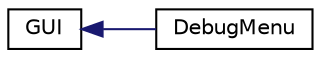 digraph "Graphical Class Hierarchy"
{
 // LATEX_PDF_SIZE
  edge [fontname="Helvetica",fontsize="10",labelfontname="Helvetica",labelfontsize="10"];
  node [fontname="Helvetica",fontsize="10",shape=record];
  rankdir="LR";
  Node0 [label="GUI",height=0.2,width=0.4,color="black", fillcolor="white", style="filled",URL="$classGUI.html",tooltip="Base class for user interface elements."];
  Node0 -> Node1 [dir="back",color="midnightblue",fontsize="10",style="solid",fontname="Helvetica"];
  Node1 [label="DebugMenu",height=0.2,width=0.4,color="black", fillcolor="white", style="filled",URL="$classDebugMenu.html",tooltip="Debugging menu class derived from GUI."];
}
